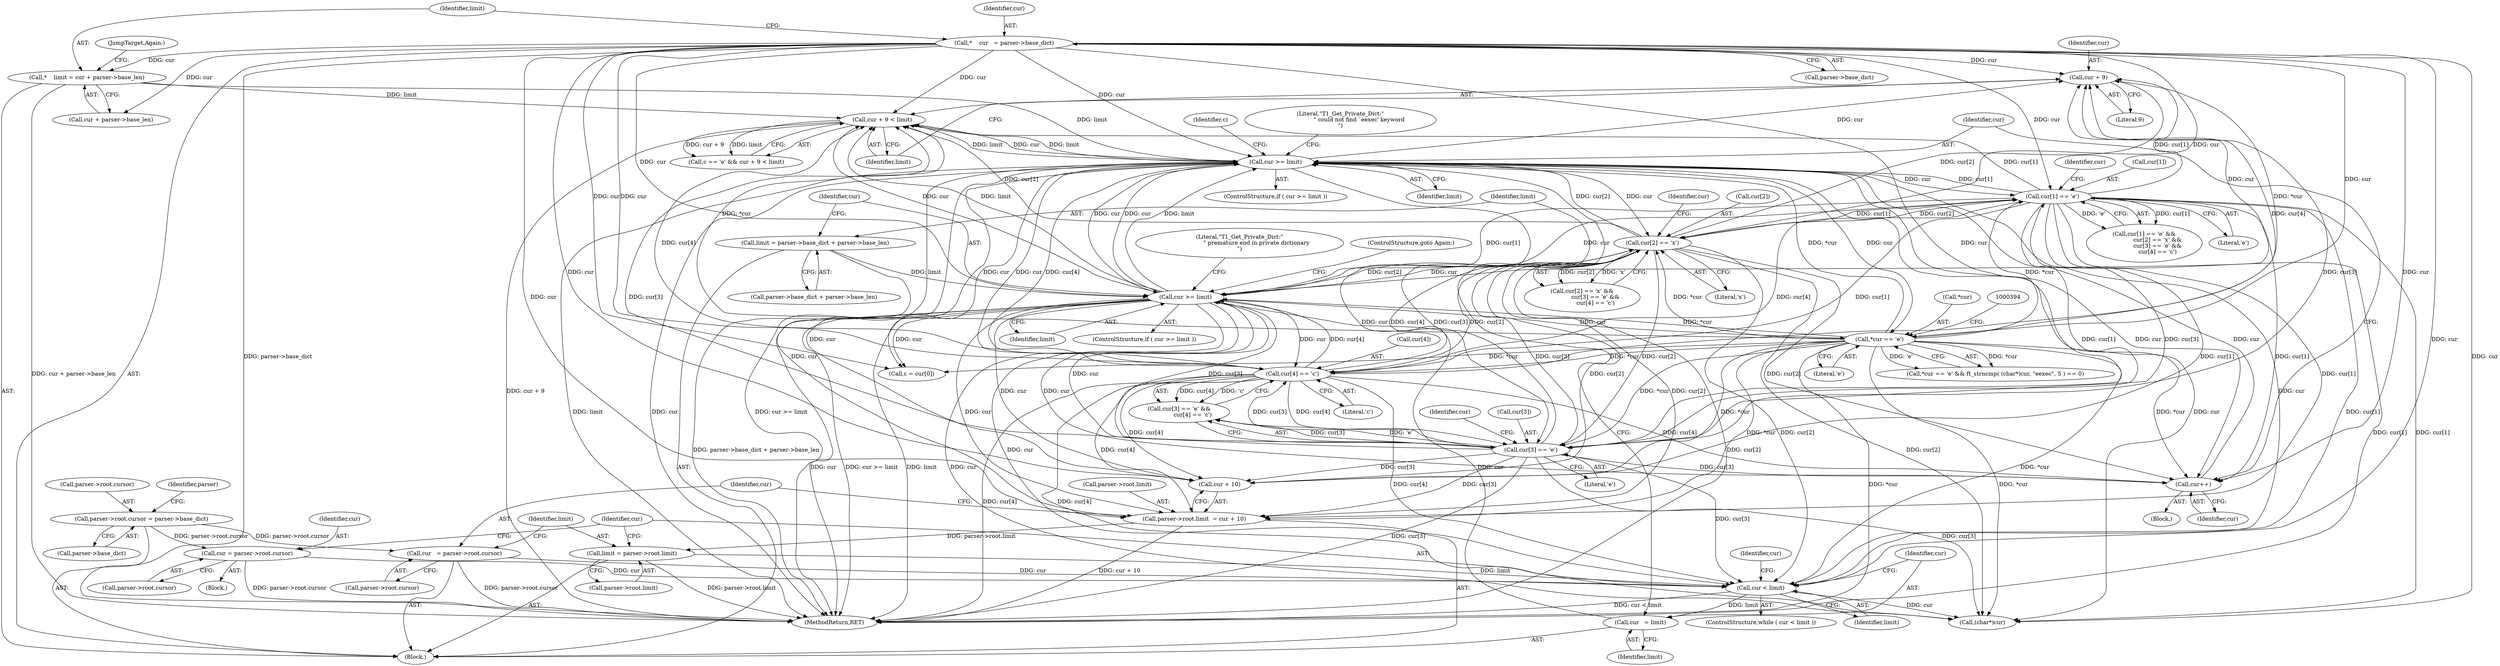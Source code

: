 digraph "0_savannah_e3058617f384cb6709f3878f753fa17aca9e3a30@pointer" {
"1000304" [label="(Call,cur + 9)"];
"1000311" [label="(Call,cur[1] == 'e')"];
"1000337" [label="(Call,cur >= limit)"];
"1000317" [label="(Call,cur[2] == 'x')"];
"1000431" [label="(Call,cur >= limit)"];
"1000328" [label="(Call,cur[4] == 'c')"];
"1000323" [label="(Call,cur[3] == 'e')"];
"1000274" [label="(Call,*    cur   = parser->base_dict)"];
"1000387" [label="(Call,*cur == 'e')"];
"1000418" [label="(Call,cur   = limit)"];
"1000381" [label="(Call,cur < limit)"];
"1000411" [label="(Call,cur = parser->root.cursor)"];
"1000348" [label="(Call,parser->root.cursor = parser->base_dict)"];
"1000366" [label="(Call,cur   = parser->root.cursor)"];
"1000373" [label="(Call,limit = parser->root.limit)"];
"1000357" [label="(Call,parser->root.limit  = cur + 10)"];
"1000421" [label="(Call,limit = parser->base_dict + parser->base_len)"];
"1000334" [label="(Call,cur++)"];
"1000303" [label="(Call,cur + 9 < limit)"];
"1000280" [label="(Call,*    limit = cur + parser->base_len)"];
"1000337" [label="(Call,cur >= limit)"];
"1000327" [label="(Literal,'e')"];
"1000334" [label="(Call,cur++)"];
"1000381" [label="(Call,cur < limit)"];
"1000336" [label="(ControlStructure,if ( cur >= limit ))"];
"1000281" [label="(Identifier,limit)"];
"1000321" [label="(Literal,'x')"];
"1000384" [label="(Block,)"];
"1000354" [label="(Call,parser->base_dict)"];
"1000294" [label="(Identifier,c)"];
"1000272" [label="(Block,)"];
"1000373" [label="(Call,limit = parser->root.limit)"];
"1000282" [label="(Call,cur + parser->base_len)"];
"1000363" [label="(Call,cur + 10)"];
"1000323" [label="(Call,cur[3] == 'e')"];
"1000315" [label="(Literal,'e')"];
"1000330" [label="(Identifier,cur)"];
"1000348" [label="(Call,parser->root.cursor = parser->base_dict)"];
"1000316" [label="(Call,cur[2] == 'x' &&\n               cur[3] == 'e' &&\n               cur[4] == 'c')"];
"1000412" [label="(Identifier,cur)"];
"1000387" [label="(Call,*cur == 'e')"];
"1000436" [label="(Literal,\"T1_Get_Private_Dict:\"\n                   \" premature end in private dictionary\n\")"];
"1000386" [label="(Call,*cur == 'e' && ft_strncmp( (char*)cur, \"eexec\", 5 ) == 0)"];
"1000319" [label="(Identifier,cur)"];
"1000325" [label="(Identifier,cur)"];
"1000312" [label="(Call,cur[1])"];
"1000332" [label="(Literal,'c')"];
"1000375" [label="(Call,parser->root.limit)"];
"1000374" [label="(Identifier,limit)"];
"1000422" [label="(Identifier,limit)"];
"1000358" [label="(Call,parser->root.limit)"];
"1000317" [label="(Call,cur[2] == 'x')"];
"1000421" [label="(Call,limit = parser->base_dict + parser->base_len)"];
"1000411" [label="(Call,cur = parser->root.cursor)"];
"1000311" [label="(Call,cur[1] == 'e')"];
"1000349" [label="(Call,parser->root.cursor)"];
"1000383" [label="(Identifier,limit)"];
"1000357" [label="(Call,parser->root.limit  = cur + 10)"];
"1000275" [label="(Identifier,cur)"];
"1000310" [label="(Call,cur[1] == 'e' &&\n               cur[2] == 'x' &&\n               cur[3] == 'e' &&\n               cur[4] == 'c')"];
"1000280" [label="(Call,*    limit = cur + parser->base_len)"];
"1000382" [label="(Identifier,cur)"];
"1000290" [label="(JumpTarget,Again:)"];
"1000274" [label="(Call,*    cur   = parser->base_dict)"];
"1000442" [label="(ControlStructure,goto Again;)"];
"1000366" [label="(Call,cur   = parser->root.cursor)"];
"1000413" [label="(Call,parser->root.cursor)"];
"1000339" [label="(Identifier,limit)"];
"1000342" [label="(Literal,\"T1_Get_Private_Dict:\"\n                     \" could not find `eexec' keyword\n\")"];
"1000276" [label="(Call,parser->base_dict)"];
"1000431" [label="(Call,cur >= limit)"];
"1000305" [label="(Identifier,cur)"];
"1000367" [label="(Identifier,cur)"];
"1000423" [label="(Call,parser->base_dict + parser->base_len)"];
"1000324" [label="(Call,cur[3])"];
"1000292" [label="(Block,)"];
"1000433" [label="(Identifier,limit)"];
"1000303" [label="(Call,cur + 9 < limit)"];
"1000304" [label="(Call,cur + 9)"];
"1000329" [label="(Call,cur[4])"];
"1000306" [label="(Literal,9)"];
"1000318" [label="(Call,cur[2])"];
"1000420" [label="(Identifier,limit)"];
"1000328" [label="(Call,cur[4] == 'c')"];
"1000307" [label="(Identifier,limit)"];
"1000393" [label="(Call,(char*)cur)"];
"1000430" [label="(ControlStructure,if ( cur >= limit ))"];
"1000360" [label="(Identifier,parser)"];
"1000390" [label="(Literal,'e')"];
"1000419" [label="(Identifier,cur)"];
"1000322" [label="(Call,cur[3] == 'e' &&\n               cur[4] == 'c')"];
"1000727" [label="(MethodReturn,RET)"];
"1000388" [label="(Call,*cur)"];
"1000380" [label="(ControlStructure,while ( cur < limit ))"];
"1000389" [label="(Identifier,cur)"];
"1000432" [label="(Identifier,cur)"];
"1000338" [label="(Identifier,cur)"];
"1000335" [label="(Identifier,cur)"];
"1000299" [label="(Call,c == 'e' && cur + 9 < limit)"];
"1000418" [label="(Call,cur   = limit)"];
"1000368" [label="(Call,parser->root.cursor)"];
"1000293" [label="(Call,c = cur[0])"];
"1000304" -> "1000303"  [label="AST: "];
"1000304" -> "1000306"  [label="CFG: "];
"1000305" -> "1000304"  [label="AST: "];
"1000306" -> "1000304"  [label="AST: "];
"1000307" -> "1000304"  [label="CFG: "];
"1000311" -> "1000304"  [label="DDG: cur[1]"];
"1000317" -> "1000304"  [label="DDG: cur[2]"];
"1000337" -> "1000304"  [label="DDG: cur"];
"1000431" -> "1000304"  [label="DDG: cur"];
"1000328" -> "1000304"  [label="DDG: cur[4]"];
"1000323" -> "1000304"  [label="DDG: cur[3]"];
"1000274" -> "1000304"  [label="DDG: cur"];
"1000387" -> "1000304"  [label="DDG: *cur"];
"1000311" -> "1000310"  [label="AST: "];
"1000311" -> "1000315"  [label="CFG: "];
"1000312" -> "1000311"  [label="AST: "];
"1000315" -> "1000311"  [label="AST: "];
"1000319" -> "1000311"  [label="CFG: "];
"1000310" -> "1000311"  [label="CFG: "];
"1000311" -> "1000727"  [label="DDG: cur[1]"];
"1000311" -> "1000303"  [label="DDG: cur[1]"];
"1000311" -> "1000310"  [label="DDG: cur[1]"];
"1000311" -> "1000310"  [label="DDG: 'e'"];
"1000337" -> "1000311"  [label="DDG: cur"];
"1000431" -> "1000311"  [label="DDG: cur"];
"1000317" -> "1000311"  [label="DDG: cur[2]"];
"1000328" -> "1000311"  [label="DDG: cur[4]"];
"1000323" -> "1000311"  [label="DDG: cur[3]"];
"1000274" -> "1000311"  [label="DDG: cur"];
"1000387" -> "1000311"  [label="DDG: *cur"];
"1000311" -> "1000317"  [label="DDG: cur[1]"];
"1000311" -> "1000323"  [label="DDG: cur[1]"];
"1000311" -> "1000328"  [label="DDG: cur[1]"];
"1000311" -> "1000334"  [label="DDG: cur[1]"];
"1000311" -> "1000337"  [label="DDG: cur[1]"];
"1000311" -> "1000357"  [label="DDG: cur[1]"];
"1000311" -> "1000363"  [label="DDG: cur[1]"];
"1000311" -> "1000381"  [label="DDG: cur[1]"];
"1000311" -> "1000393"  [label="DDG: cur[1]"];
"1000311" -> "1000431"  [label="DDG: cur[1]"];
"1000337" -> "1000336"  [label="AST: "];
"1000337" -> "1000339"  [label="CFG: "];
"1000338" -> "1000337"  [label="AST: "];
"1000339" -> "1000337"  [label="AST: "];
"1000294" -> "1000337"  [label="CFG: "];
"1000342" -> "1000337"  [label="CFG: "];
"1000337" -> "1000727"  [label="DDG: limit"];
"1000337" -> "1000727"  [label="DDG: cur"];
"1000337" -> "1000727"  [label="DDG: cur >= limit"];
"1000337" -> "1000293"  [label="DDG: cur"];
"1000337" -> "1000303"  [label="DDG: cur"];
"1000337" -> "1000303"  [label="DDG: limit"];
"1000337" -> "1000317"  [label="DDG: cur"];
"1000337" -> "1000323"  [label="DDG: cur"];
"1000337" -> "1000328"  [label="DDG: cur"];
"1000337" -> "1000334"  [label="DDG: cur"];
"1000317" -> "1000337"  [label="DDG: cur[2]"];
"1000328" -> "1000337"  [label="DDG: cur[4]"];
"1000334" -> "1000337"  [label="DDG: cur"];
"1000323" -> "1000337"  [label="DDG: cur[3]"];
"1000387" -> "1000337"  [label="DDG: *cur"];
"1000431" -> "1000337"  [label="DDG: cur"];
"1000431" -> "1000337"  [label="DDG: limit"];
"1000274" -> "1000337"  [label="DDG: cur"];
"1000303" -> "1000337"  [label="DDG: limit"];
"1000280" -> "1000337"  [label="DDG: limit"];
"1000337" -> "1000357"  [label="DDG: cur"];
"1000337" -> "1000363"  [label="DDG: cur"];
"1000337" -> "1000381"  [label="DDG: cur"];
"1000337" -> "1000387"  [label="DDG: cur"];
"1000337" -> "1000393"  [label="DDG: cur"];
"1000337" -> "1000431"  [label="DDG: cur"];
"1000317" -> "1000316"  [label="AST: "];
"1000317" -> "1000321"  [label="CFG: "];
"1000318" -> "1000317"  [label="AST: "];
"1000321" -> "1000317"  [label="AST: "];
"1000325" -> "1000317"  [label="CFG: "];
"1000316" -> "1000317"  [label="CFG: "];
"1000317" -> "1000727"  [label="DDG: cur[2]"];
"1000317" -> "1000303"  [label="DDG: cur[2]"];
"1000317" -> "1000316"  [label="DDG: cur[2]"];
"1000317" -> "1000316"  [label="DDG: 'x'"];
"1000431" -> "1000317"  [label="DDG: cur"];
"1000328" -> "1000317"  [label="DDG: cur[4]"];
"1000323" -> "1000317"  [label="DDG: cur[3]"];
"1000274" -> "1000317"  [label="DDG: cur"];
"1000387" -> "1000317"  [label="DDG: *cur"];
"1000317" -> "1000323"  [label="DDG: cur[2]"];
"1000317" -> "1000328"  [label="DDG: cur[2]"];
"1000317" -> "1000334"  [label="DDG: cur[2]"];
"1000317" -> "1000357"  [label="DDG: cur[2]"];
"1000317" -> "1000363"  [label="DDG: cur[2]"];
"1000317" -> "1000381"  [label="DDG: cur[2]"];
"1000317" -> "1000393"  [label="DDG: cur[2]"];
"1000317" -> "1000431"  [label="DDG: cur[2]"];
"1000431" -> "1000430"  [label="AST: "];
"1000431" -> "1000433"  [label="CFG: "];
"1000432" -> "1000431"  [label="AST: "];
"1000433" -> "1000431"  [label="AST: "];
"1000436" -> "1000431"  [label="CFG: "];
"1000442" -> "1000431"  [label="CFG: "];
"1000431" -> "1000727"  [label="DDG: cur"];
"1000431" -> "1000727"  [label="DDG: cur >= limit"];
"1000431" -> "1000727"  [label="DDG: limit"];
"1000431" -> "1000293"  [label="DDG: cur"];
"1000431" -> "1000303"  [label="DDG: cur"];
"1000431" -> "1000303"  [label="DDG: limit"];
"1000431" -> "1000323"  [label="DDG: cur"];
"1000431" -> "1000328"  [label="DDG: cur"];
"1000431" -> "1000334"  [label="DDG: cur"];
"1000431" -> "1000357"  [label="DDG: cur"];
"1000431" -> "1000363"  [label="DDG: cur"];
"1000431" -> "1000381"  [label="DDG: cur"];
"1000431" -> "1000387"  [label="DDG: cur"];
"1000431" -> "1000393"  [label="DDG: cur"];
"1000328" -> "1000431"  [label="DDG: cur[4]"];
"1000418" -> "1000431"  [label="DDG: cur"];
"1000323" -> "1000431"  [label="DDG: cur[3]"];
"1000387" -> "1000431"  [label="DDG: *cur"];
"1000274" -> "1000431"  [label="DDG: cur"];
"1000421" -> "1000431"  [label="DDG: limit"];
"1000328" -> "1000322"  [label="AST: "];
"1000328" -> "1000332"  [label="CFG: "];
"1000329" -> "1000328"  [label="AST: "];
"1000332" -> "1000328"  [label="AST: "];
"1000322" -> "1000328"  [label="CFG: "];
"1000328" -> "1000727"  [label="DDG: cur[4]"];
"1000328" -> "1000303"  [label="DDG: cur[4]"];
"1000328" -> "1000323"  [label="DDG: cur[4]"];
"1000328" -> "1000322"  [label="DDG: cur[4]"];
"1000328" -> "1000322"  [label="DDG: 'c'"];
"1000323" -> "1000328"  [label="DDG: cur[3]"];
"1000274" -> "1000328"  [label="DDG: cur"];
"1000387" -> "1000328"  [label="DDG: *cur"];
"1000328" -> "1000334"  [label="DDG: cur[4]"];
"1000328" -> "1000357"  [label="DDG: cur[4]"];
"1000328" -> "1000363"  [label="DDG: cur[4]"];
"1000328" -> "1000381"  [label="DDG: cur[4]"];
"1000328" -> "1000393"  [label="DDG: cur[4]"];
"1000323" -> "1000322"  [label="AST: "];
"1000323" -> "1000327"  [label="CFG: "];
"1000324" -> "1000323"  [label="AST: "];
"1000327" -> "1000323"  [label="AST: "];
"1000330" -> "1000323"  [label="CFG: "];
"1000322" -> "1000323"  [label="CFG: "];
"1000323" -> "1000727"  [label="DDG: cur[3]"];
"1000323" -> "1000303"  [label="DDG: cur[3]"];
"1000323" -> "1000322"  [label="DDG: cur[3]"];
"1000323" -> "1000322"  [label="DDG: 'e'"];
"1000274" -> "1000323"  [label="DDG: cur"];
"1000387" -> "1000323"  [label="DDG: *cur"];
"1000323" -> "1000334"  [label="DDG: cur[3]"];
"1000323" -> "1000357"  [label="DDG: cur[3]"];
"1000323" -> "1000363"  [label="DDG: cur[3]"];
"1000323" -> "1000381"  [label="DDG: cur[3]"];
"1000323" -> "1000393"  [label="DDG: cur[3]"];
"1000274" -> "1000272"  [label="AST: "];
"1000274" -> "1000276"  [label="CFG: "];
"1000275" -> "1000274"  [label="AST: "];
"1000276" -> "1000274"  [label="AST: "];
"1000281" -> "1000274"  [label="CFG: "];
"1000274" -> "1000727"  [label="DDG: parser->base_dict"];
"1000274" -> "1000280"  [label="DDG: cur"];
"1000274" -> "1000282"  [label="DDG: cur"];
"1000274" -> "1000293"  [label="DDG: cur"];
"1000274" -> "1000303"  [label="DDG: cur"];
"1000274" -> "1000334"  [label="DDG: cur"];
"1000274" -> "1000357"  [label="DDG: cur"];
"1000274" -> "1000363"  [label="DDG: cur"];
"1000274" -> "1000381"  [label="DDG: cur"];
"1000274" -> "1000387"  [label="DDG: cur"];
"1000274" -> "1000393"  [label="DDG: cur"];
"1000387" -> "1000386"  [label="AST: "];
"1000387" -> "1000390"  [label="CFG: "];
"1000388" -> "1000387"  [label="AST: "];
"1000390" -> "1000387"  [label="AST: "];
"1000394" -> "1000387"  [label="CFG: "];
"1000386" -> "1000387"  [label="CFG: "];
"1000387" -> "1000727"  [label="DDG: *cur"];
"1000387" -> "1000293"  [label="DDG: *cur"];
"1000387" -> "1000303"  [label="DDG: *cur"];
"1000387" -> "1000334"  [label="DDG: *cur"];
"1000387" -> "1000357"  [label="DDG: *cur"];
"1000387" -> "1000363"  [label="DDG: *cur"];
"1000387" -> "1000381"  [label="DDG: *cur"];
"1000387" -> "1000386"  [label="DDG: *cur"];
"1000387" -> "1000386"  [label="DDG: 'e'"];
"1000387" -> "1000393"  [label="DDG: *cur"];
"1000418" -> "1000272"  [label="AST: "];
"1000418" -> "1000420"  [label="CFG: "];
"1000419" -> "1000418"  [label="AST: "];
"1000420" -> "1000418"  [label="AST: "];
"1000422" -> "1000418"  [label="CFG: "];
"1000381" -> "1000418"  [label="DDG: limit"];
"1000381" -> "1000380"  [label="AST: "];
"1000381" -> "1000383"  [label="CFG: "];
"1000382" -> "1000381"  [label="AST: "];
"1000383" -> "1000381"  [label="AST: "];
"1000389" -> "1000381"  [label="CFG: "];
"1000419" -> "1000381"  [label="CFG: "];
"1000381" -> "1000727"  [label="DDG: cur < limit"];
"1000411" -> "1000381"  [label="DDG: cur"];
"1000366" -> "1000381"  [label="DDG: cur"];
"1000373" -> "1000381"  [label="DDG: limit"];
"1000381" -> "1000393"  [label="DDG: cur"];
"1000411" -> "1000384"  [label="AST: "];
"1000411" -> "1000413"  [label="CFG: "];
"1000412" -> "1000411"  [label="AST: "];
"1000413" -> "1000411"  [label="AST: "];
"1000382" -> "1000411"  [label="CFG: "];
"1000411" -> "1000727"  [label="DDG: parser->root.cursor"];
"1000348" -> "1000411"  [label="DDG: parser->root.cursor"];
"1000348" -> "1000272"  [label="AST: "];
"1000348" -> "1000354"  [label="CFG: "];
"1000349" -> "1000348"  [label="AST: "];
"1000354" -> "1000348"  [label="AST: "];
"1000360" -> "1000348"  [label="CFG: "];
"1000348" -> "1000366"  [label="DDG: parser->root.cursor"];
"1000366" -> "1000272"  [label="AST: "];
"1000366" -> "1000368"  [label="CFG: "];
"1000367" -> "1000366"  [label="AST: "];
"1000368" -> "1000366"  [label="AST: "];
"1000374" -> "1000366"  [label="CFG: "];
"1000366" -> "1000727"  [label="DDG: parser->root.cursor"];
"1000373" -> "1000272"  [label="AST: "];
"1000373" -> "1000375"  [label="CFG: "];
"1000374" -> "1000373"  [label="AST: "];
"1000375" -> "1000373"  [label="AST: "];
"1000382" -> "1000373"  [label="CFG: "];
"1000373" -> "1000727"  [label="DDG: parser->root.limit"];
"1000357" -> "1000373"  [label="DDG: parser->root.limit"];
"1000357" -> "1000272"  [label="AST: "];
"1000357" -> "1000363"  [label="CFG: "];
"1000358" -> "1000357"  [label="AST: "];
"1000363" -> "1000357"  [label="AST: "];
"1000367" -> "1000357"  [label="CFG: "];
"1000357" -> "1000727"  [label="DDG: cur + 10"];
"1000421" -> "1000272"  [label="AST: "];
"1000421" -> "1000423"  [label="CFG: "];
"1000422" -> "1000421"  [label="AST: "];
"1000423" -> "1000421"  [label="AST: "];
"1000432" -> "1000421"  [label="CFG: "];
"1000421" -> "1000727"  [label="DDG: parser->base_dict + parser->base_len"];
"1000334" -> "1000292"  [label="AST: "];
"1000334" -> "1000335"  [label="CFG: "];
"1000335" -> "1000334"  [label="AST: "];
"1000338" -> "1000334"  [label="CFG: "];
"1000303" -> "1000299"  [label="AST: "];
"1000303" -> "1000307"  [label="CFG: "];
"1000307" -> "1000303"  [label="AST: "];
"1000299" -> "1000303"  [label="CFG: "];
"1000303" -> "1000727"  [label="DDG: cur + 9"];
"1000303" -> "1000299"  [label="DDG: cur + 9"];
"1000303" -> "1000299"  [label="DDG: limit"];
"1000280" -> "1000303"  [label="DDG: limit"];
"1000280" -> "1000272"  [label="AST: "];
"1000280" -> "1000282"  [label="CFG: "];
"1000281" -> "1000280"  [label="AST: "];
"1000282" -> "1000280"  [label="AST: "];
"1000290" -> "1000280"  [label="CFG: "];
"1000280" -> "1000727"  [label="DDG: cur + parser->base_len"];
}
